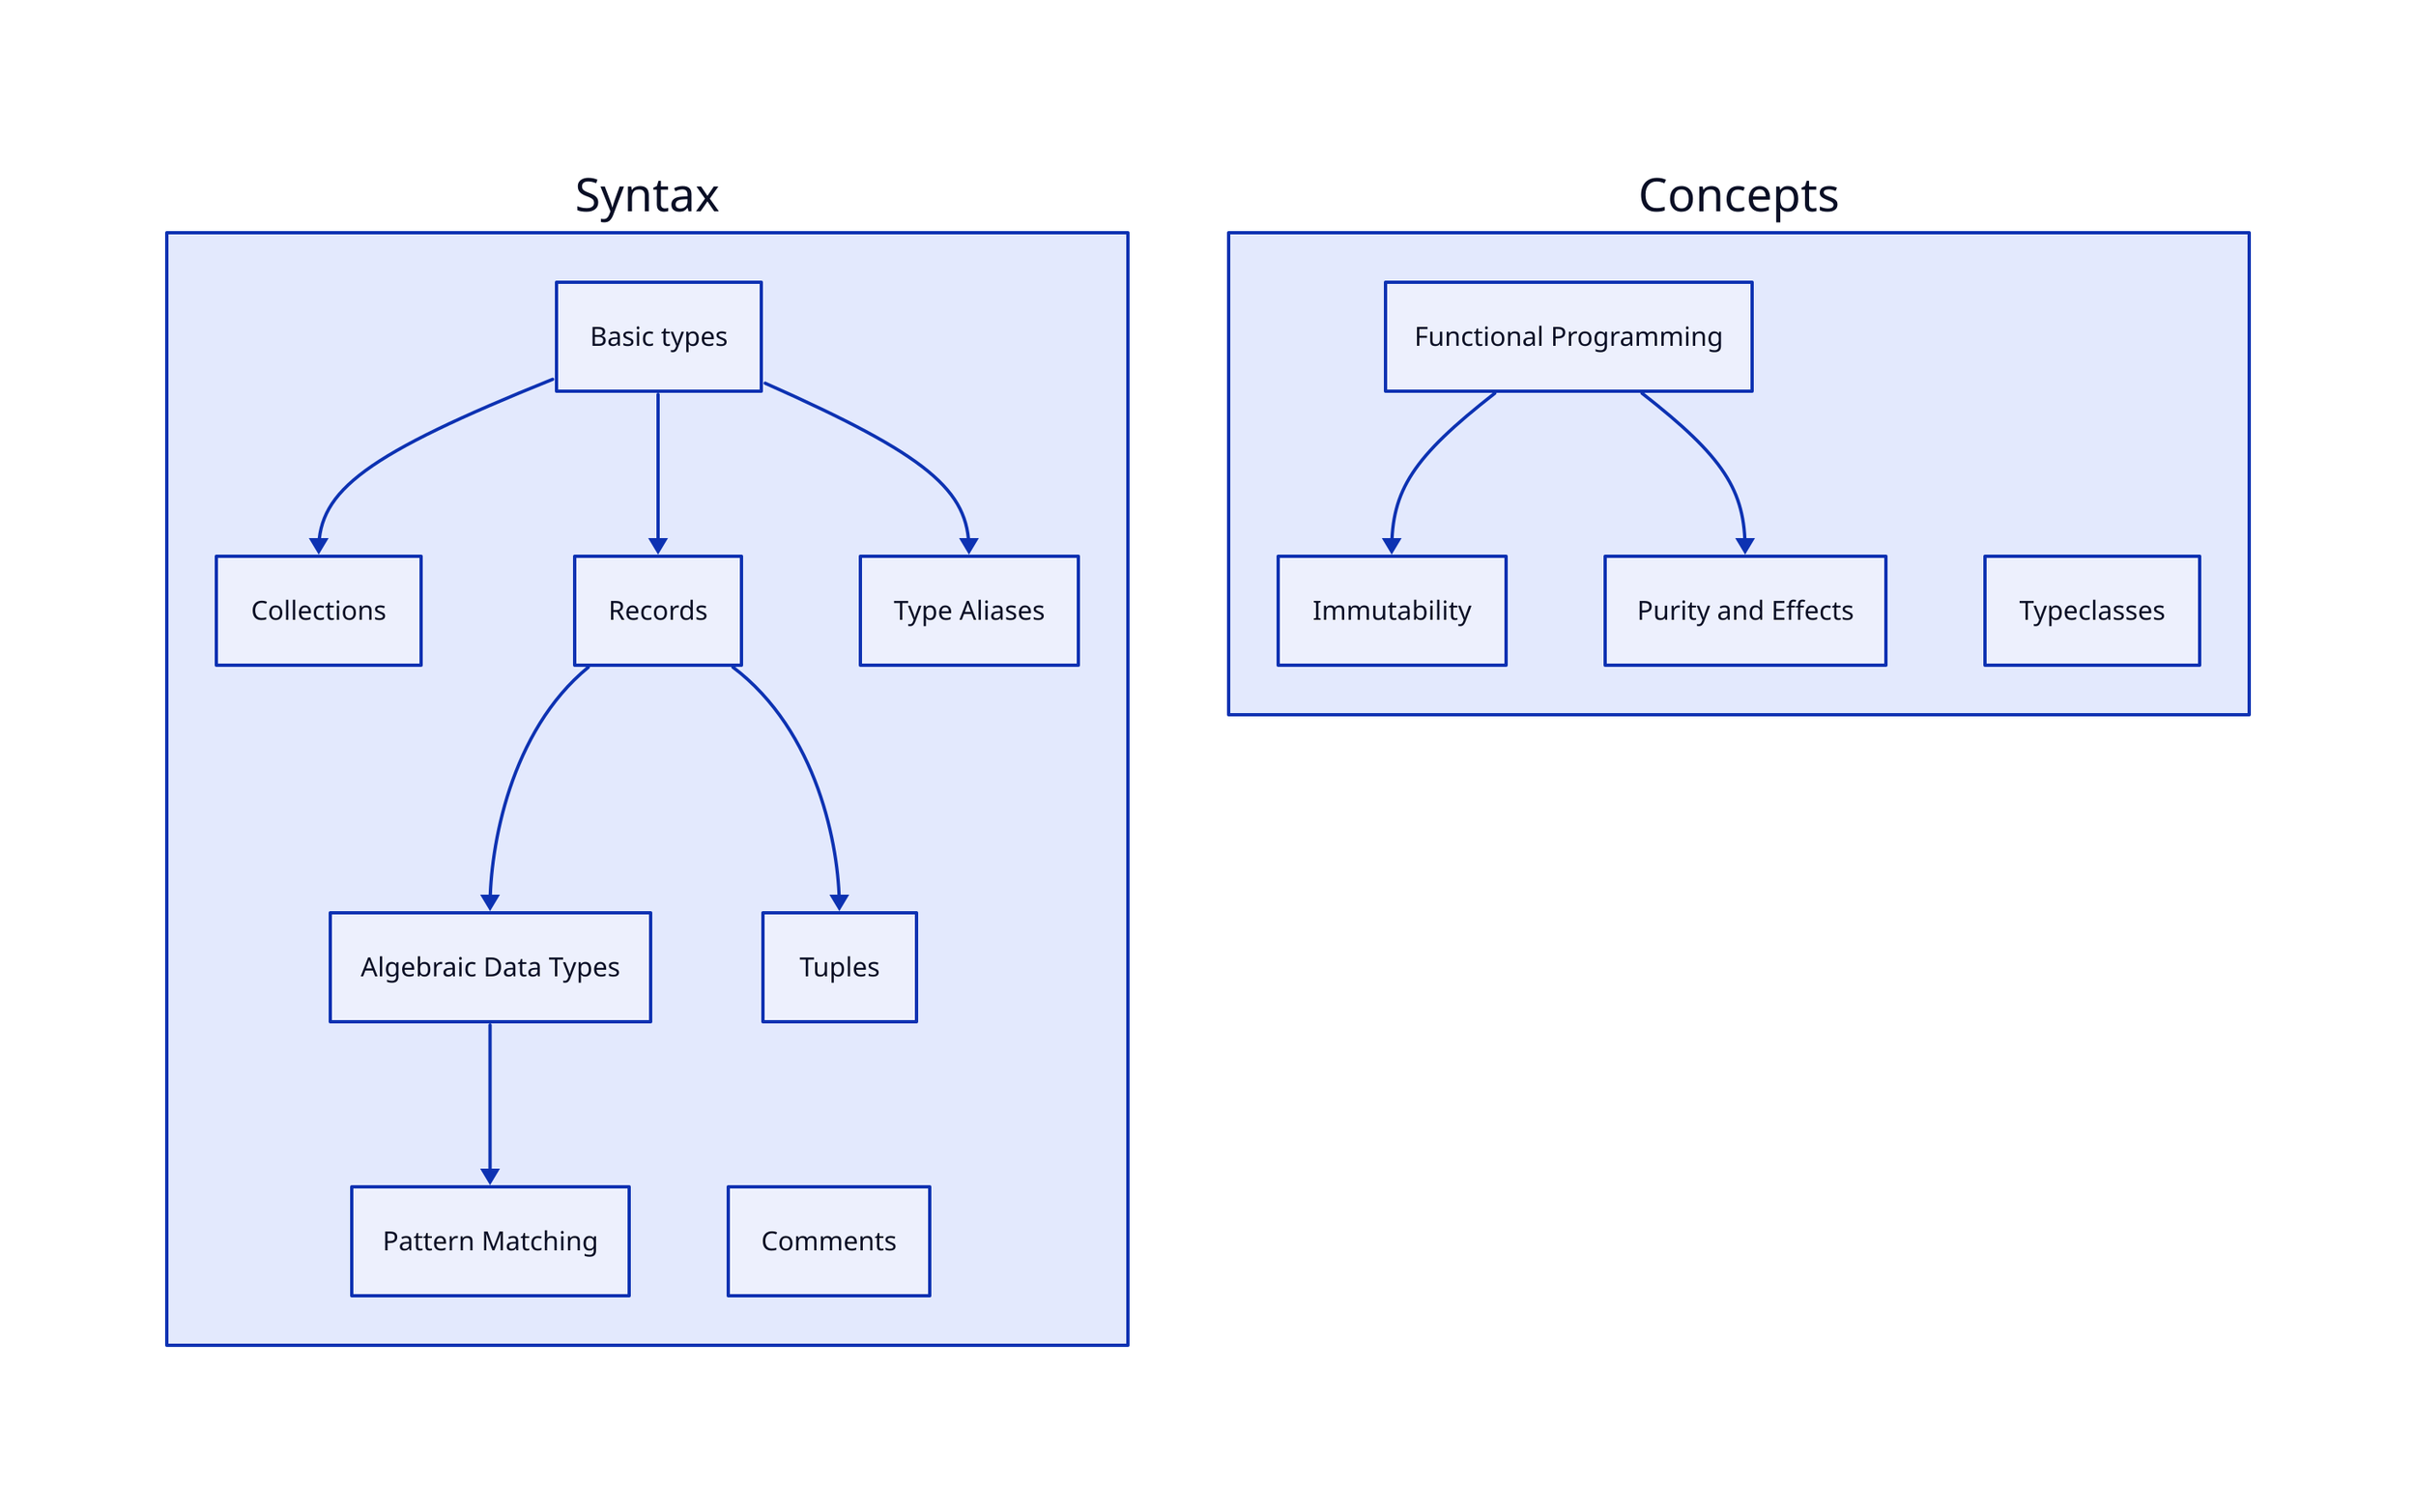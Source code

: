 # https://play.d2lang.com/?layout=elk

Syntax: {
  basic_types: Basic types
  collections: Collections
  adts: Algebraic Data Types
  records: Records
  tuples: Tuples
  type_aliases: Type Aliases
  pattern_matching: Pattern Matching
  comments: Comments

  basic_types -> collections
  basic_types -> type_aliases
  basic_types -> records

  records -> tuples
  records -> adts

  adts -> pattern_matching
}

Concepts: {
  functional: Functional Programming
  immutability: Immutability
  purity_and_effects: Purity and Effects
  typeclasses: Typeclasses

  functional -> immutability
  functional -> purity_and_effects
}
